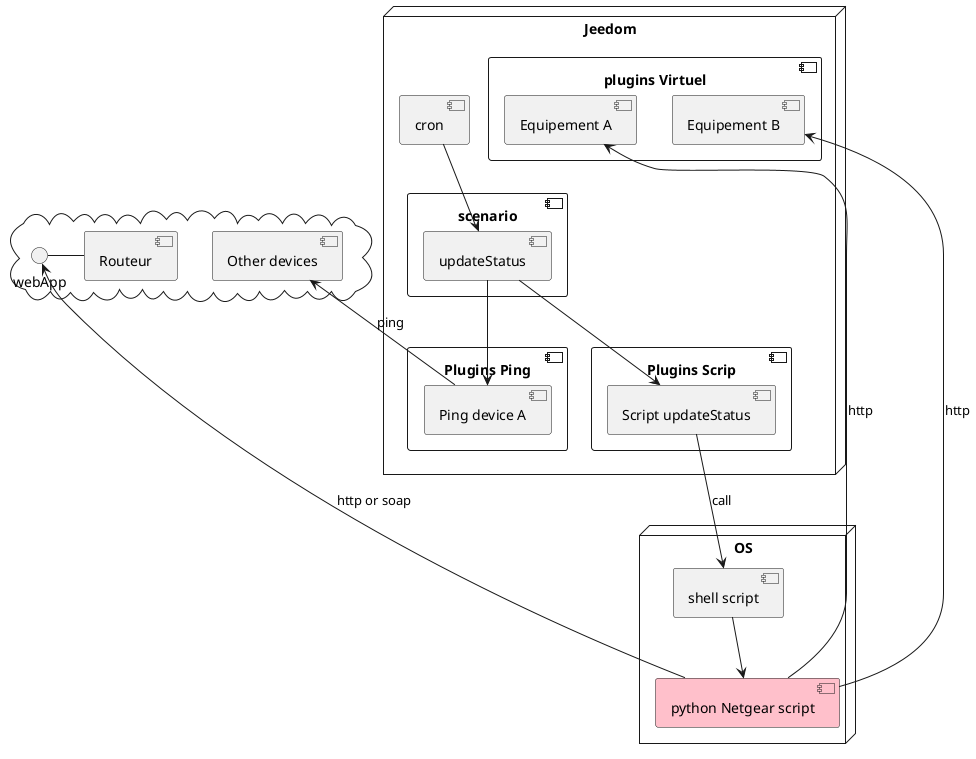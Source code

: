 @startuml
node "Jeedom" {
  component "plugins Virtuel" as virtuel {
    [Equipement A] as devA
    [Equipement B] as devB
  }

  component "scenario" as scenario {
    [updateStatus] as scenarioUpdate
  }
  component "Plugins Ping" as pingPlugins {
    [Ping device A] as pingA
  }
  component "Plugins Scrip" as scriptPlugins {
    [Script updateStatus] as scripUpdate
  }

  scenarioUpdate --> pingA
  scenarioUpdate --> scripUpdate
  [cron] --> scenarioUpdate
}


cloud {
  webApp - [Routeur]
  [Other devices] as others
}


node "OS" {
  [python Netgear script] AS python #Pink
  [shell script] as shell 
  shell --> python
  python -up-> webApp :http or soap
  python -left-> devA:http
  python -left-> devB:http
  pingA -up-> others : ping
}

scripUpdate --> shell :call
@enduml
